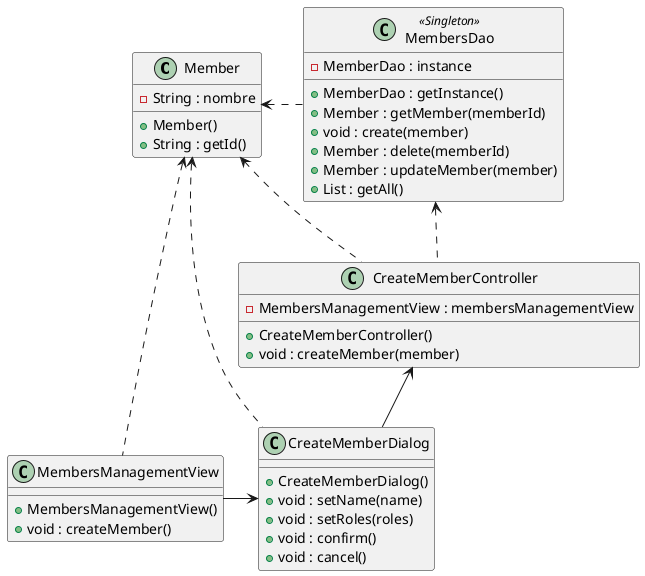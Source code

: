 @startuml

	class Member {
		-String : nombre
		+Member()
		+String : getId()
	}
	
	class MembersDao <<Singleton>> {
		-MemberDao : instance
		+MemberDao : getInstance()
		+Member : getMember(memberId)
		+void : create(member)
		+Member : delete(memberId)
		+Member : updateMember(member)
		+List : getAll()
	}
	
	class CreateMemberController {
		-MembersManagementView : membersManagementView
		+CreateMemberController()
		+void : createMember(member)
	}

	class MembersManagementView {
		+MembersManagementView()
		+void : createMember()
	}

	class CreateMemberDialog { 
		+CreateMemberDialog()
		+void : setName(name)
		+void : setRoles(roles)
		+void : confirm()
		+void : cancel()
	}
	 
	MembersDao .left.> Member
	CreateMemberController .up.> MembersDao
	CreateMemberController .up.> Member
	CreateMemberController <-- CreateMemberDialog
	MembersManagementView .up.> Member
	MembersManagementView -right-> CreateMemberDialog
	CreateMemberDialog .up.> Member
	
	
@enduml
